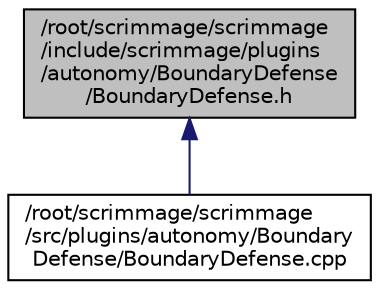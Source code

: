 digraph "/root/scrimmage/scrimmage/include/scrimmage/plugins/autonomy/BoundaryDefense/BoundaryDefense.h"
{
 // LATEX_PDF_SIZE
  edge [fontname="Helvetica",fontsize="10",labelfontname="Helvetica",labelfontsize="10"];
  node [fontname="Helvetica",fontsize="10",shape=record];
  Node1 [label="/root/scrimmage/scrimmage\l/include/scrimmage/plugins\l/autonomy/BoundaryDefense\l/BoundaryDefense.h",height=0.2,width=0.4,color="black", fillcolor="grey75", style="filled", fontcolor="black",tooltip="Brief file description."];
  Node1 -> Node2 [dir="back",color="midnightblue",fontsize="10",style="solid",fontname="Helvetica"];
  Node2 [label="/root/scrimmage/scrimmage\l/src/plugins/autonomy/Boundary\lDefense/BoundaryDefense.cpp",height=0.2,width=0.4,color="black", fillcolor="white", style="filled",URL="$BoundaryDefense_8cpp.html",tooltip="Brief file description."];
}

